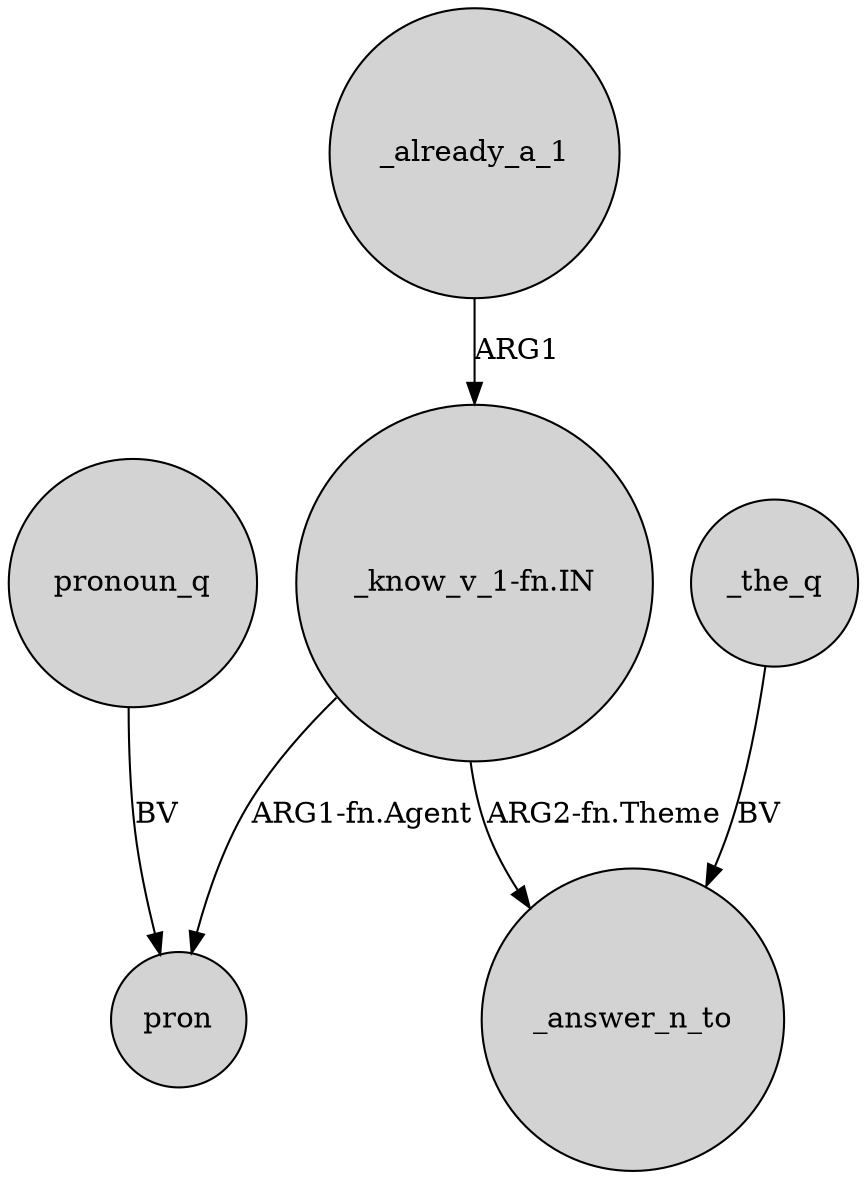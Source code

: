 digraph {
	node [shape=circle style=filled]
	"_know_v_1-fn.IN" -> pron [label="ARG1-fn.Agent"]
	"_know_v_1-fn.IN" -> _answer_n_to [label="ARG2-fn.Theme"]
	_the_q -> _answer_n_to [label=BV]
	_already_a_1 -> "_know_v_1-fn.IN" [label=ARG1]
	pronoun_q -> pron [label=BV]
}

